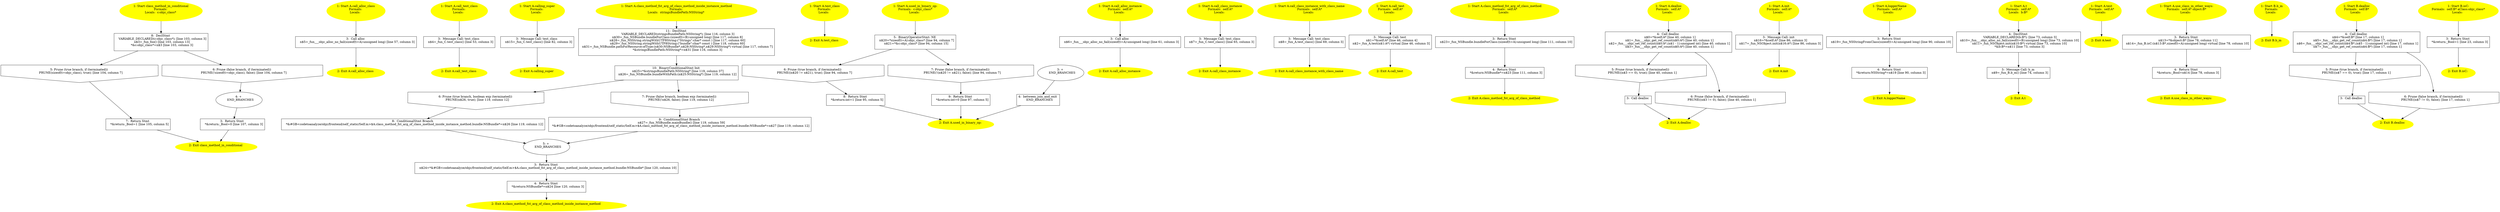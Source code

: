 /* @generated */
digraph cfg {
"class_method_in_conditional.2a19b0bd8eafdb32_1" [label="1: Start class_method_in_conditional\nFormals: \nLocals:  c:objc_class* \n  " color=yellow style=filled]
	

	 "class_method_in_conditional.2a19b0bd8eafdb32_1" -> "class_method_in_conditional.2a19b0bd8eafdb32_8" ;
"class_method_in_conditional.2a19b0bd8eafdb32_2" [label="2: Exit class_method_in_conditional \n  " color=yellow style=filled]
	

"class_method_in_conditional.2a19b0bd8eafdb32_3" [label="3:  Return Stmt \n   *&return:_Bool=0 [line 107, column 3]\n " shape="box"]
	

	 "class_method_in_conditional.2a19b0bd8eafdb32_3" -> "class_method_in_conditional.2a19b0bd8eafdb32_2" ;
"class_method_in_conditional.2a19b0bd8eafdb32_4" [label="4: + \n   END_BRANCHES\n " ]
	

	 "class_method_in_conditional.2a19b0bd8eafdb32_4" -> "class_method_in_conditional.2a19b0bd8eafdb32_3" ;
"class_method_in_conditional.2a19b0bd8eafdb32_5" [label="5: Prune (true branch, if (terminated)) \n   PRUNE(sizeof(t=objc_class), true); [line 104, column 7]\n " shape="invhouse"]
	

	 "class_method_in_conditional.2a19b0bd8eafdb32_5" -> "class_method_in_conditional.2a19b0bd8eafdb32_7" ;
"class_method_in_conditional.2a19b0bd8eafdb32_6" [label="6: Prune (false branch, if (terminated)) \n   PRUNE(!sizeof(t=objc_class), false); [line 104, column 7]\n " shape="invhouse"]
	

	 "class_method_in_conditional.2a19b0bd8eafdb32_6" -> "class_method_in_conditional.2a19b0bd8eafdb32_4" ;
"class_method_in_conditional.2a19b0bd8eafdb32_7" [label="7:  Return Stmt \n   *&return:_Bool=1 [line 105, column 5]\n " shape="box"]
	

	 "class_method_in_conditional.2a19b0bd8eafdb32_7" -> "class_method_in_conditional.2a19b0bd8eafdb32_2" ;
"class_method_in_conditional.2a19b0bd8eafdb32_8" [label="8:  DeclStmt \n   VARIABLE_DECLARED(c:objc_class*); [line 103, column 3]\n  n$3=_fun_foo() [line 103, column 13]\n  *&c:objc_class*=n$3 [line 103, column 3]\n " shape="box"]
	

	 "class_method_in_conditional.2a19b0bd8eafdb32_8" -> "class_method_in_conditional.2a19b0bd8eafdb32_5" ;
	 "class_method_in_conditional.2a19b0bd8eafdb32_8" -> "class_method_in_conditional.2a19b0bd8eafdb32_6" ;
"call_alloc_class#A#[class].ad5ad169bfefdaf6_1" [label="1: Start A.call_alloc_class\nFormals: \nLocals:  \n  " color=yellow style=filled]
	

	 "call_alloc_class#A#[class].ad5ad169bfefdaf6_1" -> "call_alloc_class#A#[class].ad5ad169bfefdaf6_3" ;
"call_alloc_class#A#[class].ad5ad169bfefdaf6_2" [label="2: Exit A.call_alloc_class \n  " color=yellow style=filled]
	

"call_alloc_class#A#[class].ad5ad169bfefdaf6_3" [label="3:  Call alloc \n   n$5=_fun___objc_alloc_no_fail(sizeof(t=A):unsigned long) [line 57, column 3]\n " shape="box"]
	

	 "call_alloc_class#A#[class].ad5ad169bfefdaf6_3" -> "call_alloc_class#A#[class].ad5ad169bfefdaf6_2" ;
"call_test_class#A#[class].7405649a69db528a_1" [label="1: Start A.call_test_class\nFormals: \nLocals:  \n  " color=yellow style=filled]
	

	 "call_test_class#A#[class].7405649a69db528a_1" -> "call_test_class#A#[class].7405649a69db528a_3" ;
"call_test_class#A#[class].7405649a69db528a_2" [label="2: Exit A.call_test_class \n  " color=yellow style=filled]
	

"call_test_class#A#[class].7405649a69db528a_3" [label="3:  Message Call: test_class \n   n$4=_fun_C.test_class() [line 53, column 3]\n " shape="box"]
	

	 "call_test_class#A#[class].7405649a69db528a_3" -> "call_test_class#A#[class].7405649a69db528a_2" ;
"calling_super#A#[class].d5d1550005d53f32_1" [label="1: Start A.calling_super\nFormals: \nLocals:  \n  " color=yellow style=filled]
	

	 "calling_super#A#[class].d5d1550005d53f32_1" -> "calling_super#A#[class].d5d1550005d53f32_3" ;
"calling_super#A#[class].d5d1550005d53f32_2" [label="2: Exit A.calling_super \n  " color=yellow style=filled]
	

"calling_super#A#[class].d5d1550005d53f32_3" [label="3:  Message Call: test_class \n   n$15=_fun_C.test_class() [line 82, column 3]\n " shape="box"]
	

	 "calling_super#A#[class].d5d1550005d53f32_3" -> "calling_super#A#[class].d5d1550005d53f32_2" ;
"class_method_fst_arg_of_class_met.9ddf691765febed7_1" [label="1: Start A.class_method_fst_arg_of_class_method_inside_instance_method\nFormals: \nLocals:  stringsBundlePath:NSString* \n  " color=yellow style=filled]
	

	 "class_method_fst_arg_of_class_met.9ddf691765febed7_1" -> "class_method_fst_arg_of_class_met.9ddf691765febed7_11" ;
"class_method_fst_arg_of_class_met.9ddf691765febed7_2" [label="2: Exit A.class_method_fst_arg_of_class_method_inside_instance_method \n  " color=yellow style=filled]
	

"class_method_fst_arg_of_class_met.9ddf691765febed7_3" [label="3:  Return Stmt \n   n$24=*&#GB<codetoanalyze/objc/frontend/self_static/Self.m>$A.class_method_fst_arg_of_class_method_inside_instance_method.bundle:NSBundle* [line 120, column 10]\n " shape="box"]
	

	 "class_method_fst_arg_of_class_met.9ddf691765febed7_3" -> "class_method_fst_arg_of_class_met.9ddf691765febed7_4" ;
"class_method_fst_arg_of_class_met.9ddf691765febed7_4" [label="4:  Return Stmt \n   *&return:NSBundle*=n$24 [line 120, column 3]\n " shape="box"]
	

	 "class_method_fst_arg_of_class_met.9ddf691765febed7_4" -> "class_method_fst_arg_of_class_met.9ddf691765febed7_2" ;
"class_method_fst_arg_of_class_met.9ddf691765febed7_5" [label="5: + \n   END_BRANCHES\n " ]
	

	 "class_method_fst_arg_of_class_met.9ddf691765febed7_5" -> "class_method_fst_arg_of_class_met.9ddf691765febed7_3" ;
"class_method_fst_arg_of_class_met.9ddf691765febed7_6" [label="6: Prune (true branch, boolean exp (terminated)) \n   PRUNE(n$26, true); [line 119, column 12]\n " shape="invhouse"]
	

	 "class_method_fst_arg_of_class_met.9ddf691765febed7_6" -> "class_method_fst_arg_of_class_met.9ddf691765febed7_8" ;
"class_method_fst_arg_of_class_met.9ddf691765febed7_7" [label="7: Prune (false branch, boolean exp (terminated)) \n   PRUNE(!n$26, false); [line 119, column 12]\n " shape="invhouse"]
	

	 "class_method_fst_arg_of_class_met.9ddf691765febed7_7" -> "class_method_fst_arg_of_class_met.9ddf691765febed7_9" ;
"class_method_fst_arg_of_class_met.9ddf691765febed7_8" [label="8:  ConditionalStmt Branch \n   *&#GB<codetoanalyze/objc/frontend/self_static/Self.m>$A.class_method_fst_arg_of_class_method_inside_instance_method.bundle:NSBundle*=n$26 [line 119, column 12]\n " shape="box"]
	

	 "class_method_fst_arg_of_class_met.9ddf691765febed7_8" -> "class_method_fst_arg_of_class_met.9ddf691765febed7_5" ;
"class_method_fst_arg_of_class_met.9ddf691765febed7_9" [label="9:  ConditionalStmt Branch \n   n$27=_fun_NSBundle.mainBundle() [line 119, column 59]\n  *&#GB<codetoanalyze/objc/frontend/self_static/Self.m>$A.class_method_fst_arg_of_class_method_inside_instance_method.bundle:NSBundle*=n$27 [line 119, column 12]\n " shape="box"]
	

	 "class_method_fst_arg_of_class_met.9ddf691765febed7_9" -> "class_method_fst_arg_of_class_met.9ddf691765febed7_5" ;
"class_method_fst_arg_of_class_met.9ddf691765febed7_10" [label="10:  BinaryConditionalStmt Init \n   n$25=*&stringsBundlePath:NSString* [line 119, column 37]\n  n$26=_fun_NSBundle.bundleWithPath:(n$25:NSString*) [line 119, column 12]\n " shape="box"]
	

	 "class_method_fst_arg_of_class_met.9ddf691765febed7_10" -> "class_method_fst_arg_of_class_met.9ddf691765febed7_6" ;
	 "class_method_fst_arg_of_class_met.9ddf691765febed7_10" -> "class_method_fst_arg_of_class_met.9ddf691765febed7_7" ;
"class_method_fst_arg_of_class_met.9ddf691765febed7_11" [label="11:  DeclStmt \n   VARIABLE_DECLARED(stringsBundlePath:NSString*); [line 116, column 3]\n  n$30=_fun_NSBundle.bundleForClass:(sizeof(t=B):unsigned long) [line 117, column 8]\n  n$28=_fun_NSString.stringWithUTF8String:(\"Strings\":char* const ) [line 117, column 60]\n  n$29=_fun_NSString.stringWithUTF8String:(\"bundle\":char* const ) [line 118, column 60]\n  n$31=_fun_NSBundle.pathForResource:ofType:(n$30:NSBundle*,n$28:NSString*,n$29:NSString*) virtual [line 117, column 7]\n  *&stringsBundlePath:NSString*=n$31 [line 116, column 3]\n " shape="box"]
	

	 "class_method_fst_arg_of_class_met.9ddf691765febed7_11" -> "class_method_fst_arg_of_class_met.9ddf691765febed7_10" ;
"test_class#A#[class].eca678ace24c19fb_1" [label="1: Start A.test_class\nFormals: \nLocals:  \n  " color=yellow style=filled]
	

	 "test_class#A#[class].eca678ace24c19fb_1" -> "test_class#A#[class].eca678ace24c19fb_2" ;
"test_class#A#[class].eca678ace24c19fb_2" [label="2: Exit A.test_class \n  " color=yellow style=filled]
	

"used_in_binary_op:#A(struct objc_.f6bebf72c8be64fe_1" [label="1: Start A.used_in_binary_op:\nFormals:  c:objc_class*\nLocals:  \n  " color=yellow style=filled]
	

	 "used_in_binary_op:#A(struct objc_.f6bebf72c8be64fe_1" -> "used_in_binary_op:#A(struct objc_.f6bebf72c8be64fe_5" ;
"used_in_binary_op:#A(struct objc_.f6bebf72c8be64fe_2" [label="2: Exit A.used_in_binary_op: \n  " color=yellow style=filled]
	

"used_in_binary_op:#A(struct objc_.f6bebf72c8be64fe_3" [label="3: + \n   END_BRANCHES\n " ]
	

	 "used_in_binary_op:#A(struct objc_.f6bebf72c8be64fe_3" -> "used_in_binary_op:#A(struct objc_.f6bebf72c8be64fe_4" ;
"used_in_binary_op:#A(struct objc_.f6bebf72c8be64fe_4" [label="4:  between_join_and_exit \n   END_BRANCHES\n " shape="box"]
	

	 "used_in_binary_op:#A(struct objc_.f6bebf72c8be64fe_4" -> "used_in_binary_op:#A(struct objc_.f6bebf72c8be64fe_2" ;
"used_in_binary_op:#A(struct objc_.f6bebf72c8be64fe_5" [label="5:  BinaryOperatorStmt: NE \n   n$20=*sizeof(t=A):objc_class* [line 94, column 7]\n  n$21=*&c:objc_class* [line 94, column 15]\n " shape="box"]
	

	 "used_in_binary_op:#A(struct objc_.f6bebf72c8be64fe_5" -> "used_in_binary_op:#A(struct objc_.f6bebf72c8be64fe_6" ;
	 "used_in_binary_op:#A(struct objc_.f6bebf72c8be64fe_5" -> "used_in_binary_op:#A(struct objc_.f6bebf72c8be64fe_7" ;
"used_in_binary_op:#A(struct objc_.f6bebf72c8be64fe_6" [label="6: Prune (true branch, if (terminated)) \n   PRUNE((n$20 != n$21), true); [line 94, column 7]\n " shape="invhouse"]
	

	 "used_in_binary_op:#A(struct objc_.f6bebf72c8be64fe_6" -> "used_in_binary_op:#A(struct objc_.f6bebf72c8be64fe_8" ;
"used_in_binary_op:#A(struct objc_.f6bebf72c8be64fe_7" [label="7: Prune (false branch, if (terminated)) \n   PRUNE(!(n$20 != n$21), false); [line 94, column 7]\n " shape="invhouse"]
	

	 "used_in_binary_op:#A(struct objc_.f6bebf72c8be64fe_7" -> "used_in_binary_op:#A(struct objc_.f6bebf72c8be64fe_9" ;
"used_in_binary_op:#A(struct objc_.f6bebf72c8be64fe_8" [label="8:  Return Stmt \n   *&return:int=1 [line 95, column 5]\n " shape="box"]
	

	 "used_in_binary_op:#A(struct objc_.f6bebf72c8be64fe_8" -> "used_in_binary_op:#A(struct objc_.f6bebf72c8be64fe_2" ;
"used_in_binary_op:#A(struct objc_.f6bebf72c8be64fe_9" [label="9:  Return Stmt \n   *&return:int=0 [line 97, column 5]\n " shape="box"]
	

	 "used_in_binary_op:#A(struct objc_.f6bebf72c8be64fe_9" -> "used_in_binary_op:#A(struct objc_.f6bebf72c8be64fe_2" ;
"call_alloc_instance#A#[instance].38797791774ded3f_1" [label="1: Start A.call_alloc_instance\nFormals:  self:A*\nLocals:  \n  " color=yellow style=filled]
	

	 "call_alloc_instance#A#[instance].38797791774ded3f_1" -> "call_alloc_instance#A#[instance].38797791774ded3f_3" ;
"call_alloc_instance#A#[instance].38797791774ded3f_2" [label="2: Exit A.call_alloc_instance \n  " color=yellow style=filled]
	

"call_alloc_instance#A#[instance].38797791774ded3f_3" [label="3:  Call alloc \n   n$6=_fun___objc_alloc_no_fail(sizeof(t=A):unsigned long) [line 61, column 3]\n " shape="box"]
	

	 "call_alloc_instance#A#[instance].38797791774ded3f_3" -> "call_alloc_instance#A#[instance].38797791774ded3f_2" ;
"call_class_instance#A#[instance].55e5829362abaa91_1" [label="1: Start A.call_class_instance\nFormals:  self:A*\nLocals:  \n  " color=yellow style=filled]
	

	 "call_class_instance#A#[instance].55e5829362abaa91_1" -> "call_class_instance#A#[instance].55e5829362abaa91_3" ;
"call_class_instance#A#[instance].55e5829362abaa91_2" [label="2: Exit A.call_class_instance \n  " color=yellow style=filled]
	

"call_class_instance#A#[instance].55e5829362abaa91_3" [label="3:  Message Call: test_class \n   n$7=_fun_C.test_class() [line 65, column 3]\n " shape="box"]
	

	 "call_class_instance#A#[instance].55e5829362abaa91_3" -> "call_class_instance#A#[instance].55e5829362abaa91_2" ;
"call_class_instance_with_class_na.b24af309449f4307_1" [label="1: Start A.call_class_instance_with_class_name\nFormals:  self:A*\nLocals:  \n  " color=yellow style=filled]
	

	 "call_class_instance_with_class_na.b24af309449f4307_1" -> "call_class_instance_with_class_na.b24af309449f4307_3" ;
"call_class_instance_with_class_na.b24af309449f4307_2" [label="2: Exit A.call_class_instance_with_class_name \n  " color=yellow style=filled]
	

"call_class_instance_with_class_na.b24af309449f4307_3" [label="3:  Message Call: test_class \n   n$8=_fun_A.test_class() [line 69, column 3]\n " shape="box"]
	

	 "call_class_instance_with_class_na.b24af309449f4307_3" -> "call_class_instance_with_class_na.b24af309449f4307_2" ;
"call_test#A#[instance].2e77def1a66dfbe3_1" [label="1: Start A.call_test\nFormals:  self:A*\nLocals:  \n  " color=yellow style=filled]
	

	 "call_test#A#[instance].2e77def1a66dfbe3_1" -> "call_test#A#[instance].2e77def1a66dfbe3_3" ;
"call_test#A#[instance].2e77def1a66dfbe3_2" [label="2: Exit A.call_test \n  " color=yellow style=filled]
	

"call_test#A#[instance].2e77def1a66dfbe3_3" [label="3:  Message Call: test \n   n$1=*&self:A* [line 46, column 4]\n  n$2=_fun_A.test(n$1:A*) virtual [line 46, column 3]\n " shape="box"]
	

	 "call_test#A#[instance].2e77def1a66dfbe3_3" -> "call_test#A#[instance].2e77def1a66dfbe3_2" ;
"class_method_fst_arg_of_class_met.e3acd68e7d97ea4a_1" [label="1: Start A.class_method_fst_arg_of_class_method\nFormals:  self:A*\nLocals:  \n  " color=yellow style=filled]
	

	 "class_method_fst_arg_of_class_met.e3acd68e7d97ea4a_1" -> "class_method_fst_arg_of_class_met.e3acd68e7d97ea4a_3" ;
"class_method_fst_arg_of_class_met.e3acd68e7d97ea4a_2" [label="2: Exit A.class_method_fst_arg_of_class_method \n  " color=yellow style=filled]
	

"class_method_fst_arg_of_class_met.e3acd68e7d97ea4a_3" [label="3:  Return Stmt \n   n$23=_fun_NSBundle.bundleForClass:(sizeof(t=A):unsigned long) [line 111, column 10]\n " shape="box"]
	

	 "class_method_fst_arg_of_class_met.e3acd68e7d97ea4a_3" -> "class_method_fst_arg_of_class_met.e3acd68e7d97ea4a_4" ;
"class_method_fst_arg_of_class_met.e3acd68e7d97ea4a_4" [label="4:  Return Stmt \n   *&return:NSBundle*=n$23 [line 111, column 3]\n " shape="box"]
	

	 "class_method_fst_arg_of_class_met.e3acd68e7d97ea4a_4" -> "class_method_fst_arg_of_class_met.e3acd68e7d97ea4a_2" ;
"dealloc#A#[instance].cb1004dc8428c0dc_1" [label="1: Start A.dealloc\nFormals:  self:A*\nLocals:  \n  " color=yellow style=filled]
	

	 "dealloc#A#[instance].cb1004dc8428c0dc_1" -> "dealloc#A#[instance].cb1004dc8428c0dc_4" ;
"dealloc#A#[instance].cb1004dc8428c0dc_2" [label="2: Exit A.dealloc \n  " color=yellow style=filled]
	

"dealloc#A#[instance].cb1004dc8428c0dc_3" [label="3:  Call dealloc \n  " shape="box"]
	

	 "dealloc#A#[instance].cb1004dc8428c0dc_3" -> "dealloc#A#[instance].cb1004dc8428c0dc_2" ;
"dealloc#A#[instance].cb1004dc8428c0dc_4" [label="4:  Call dealloc \n   n$0=*&self:A* [line 40, column 1]\n  n$1=_fun___objc_get_ref_count(n$0:A*) [line 40, column 1]\n  n$2=_fun___objc_set_ref_count(n$0:A*,(n$1 - 1):unsigned int) [line 40, column 1]\n  n$3=_fun___objc_get_ref_count(n$0:A*) [line 40, column 1]\n " shape="box"]
	

	 "dealloc#A#[instance].cb1004dc8428c0dc_4" -> "dealloc#A#[instance].cb1004dc8428c0dc_5" ;
	 "dealloc#A#[instance].cb1004dc8428c0dc_4" -> "dealloc#A#[instance].cb1004dc8428c0dc_6" ;
"dealloc#A#[instance].cb1004dc8428c0dc_5" [label="5: Prune (true branch, if (terminated)) \n   PRUNE((n$3 == 0), true); [line 40, column 1]\n " shape="invhouse"]
	

	 "dealloc#A#[instance].cb1004dc8428c0dc_5" -> "dealloc#A#[instance].cb1004dc8428c0dc_3" ;
"dealloc#A#[instance].cb1004dc8428c0dc_6" [label="6: Prune (false branch, if (terminated)) \n   PRUNE((n$3 != 0), false); [line 40, column 1]\n " shape="invhouse"]
	

	 "dealloc#A#[instance].cb1004dc8428c0dc_6" -> "dealloc#A#[instance].cb1004dc8428c0dc_2" ;
"init#A#[instance].08369806451ed9b1_1" [label="1: Start A.init\nFormals:  self:A*\nLocals:  \n  " color=yellow style=filled]
	

	 "init#A#[instance].08369806451ed9b1_1" -> "init#A#[instance].08369806451ed9b1_3" ;
"init#A#[instance].08369806451ed9b1_2" [label="2: Exit A.init \n  " color=yellow style=filled]
	

"init#A#[instance].08369806451ed9b1_3" [label="3:  Message Call: init \n   n$16=*&self:A* [line 86, column 3]\n  n$17=_fun_NSObject.init(n$16:A*) [line 86, column 3]\n " shape="box"]
	

	 "init#A#[instance].08369806451ed9b1_3" -> "init#A#[instance].08369806451ed9b1_2" ;
"loggerName#A#[instance].0134c8e794cdf775_1" [label="1: Start A.loggerName\nFormals:  self:A*\nLocals:  \n  " color=yellow style=filled]
	

	 "loggerName#A#[instance].0134c8e794cdf775_1" -> "loggerName#A#[instance].0134c8e794cdf775_3" ;
"loggerName#A#[instance].0134c8e794cdf775_2" [label="2: Exit A.loggerName \n  " color=yellow style=filled]
	

"loggerName#A#[instance].0134c8e794cdf775_3" [label="3:  Return Stmt \n   n$19=_fun_NSStringFromClass(sizeof(t=A):unsigned long) [line 90, column 10]\n " shape="box"]
	

	 "loggerName#A#[instance].0134c8e794cdf775_3" -> "loggerName#A#[instance].0134c8e794cdf775_4" ;
"loggerName#A#[instance].0134c8e794cdf775_4" [label="4:  Return Stmt \n   *&return:NSString*=n$19 [line 90, column 3]\n " shape="box"]
	

	 "loggerName#A#[instance].0134c8e794cdf775_4" -> "loggerName#A#[instance].0134c8e794cdf775_2" ;
"t#A#[instance].6db0b99001faa91a_1" [label="1: Start A.t\nFormals:  self:A*\nLocals:  b:B* \n  " color=yellow style=filled]
	

	 "t#A#[instance].6db0b99001faa91a_1" -> "t#A#[instance].6db0b99001faa91a_4" ;
"t#A#[instance].6db0b99001faa91a_2" [label="2: Exit A.t \n  " color=yellow style=filled]
	

"t#A#[instance].6db0b99001faa91a_3" [label="3:  Message Call: b_m \n   n$9=_fun_B.b_m() [line 74, column 3]\n " shape="box"]
	

	 "t#A#[instance].6db0b99001faa91a_3" -> "t#A#[instance].6db0b99001faa91a_2" ;
"t#A#[instance].6db0b99001faa91a_4" [label="4:  DeclStmt \n   VARIABLE_DECLARED(b:B*); [line 73, column 3]\n  n$10=_fun___objc_alloc_no_fail(sizeof(t=B):unsigned long) [line 73, column 10]\n  n$11=_fun_NSObject.init(n$10:B*) virtual [line 73, column 10]\n  *&b:B*=n$11 [line 73, column 3]\n " shape="box"]
	

	 "t#A#[instance].6db0b99001faa91a_4" -> "t#A#[instance].6db0b99001faa91a_3" ;
"test#A#[instance].761a478ca06d7ba2_1" [label="1: Start A.test\nFormals:  self:A*\nLocals:  \n  " color=yellow style=filled]
	

	 "test#A#[instance].761a478ca06d7ba2_1" -> "test#A#[instance].761a478ca06d7ba2_2" ;
"test#A#[instance].761a478ca06d7ba2_2" [label="2: Exit A.test \n  " color=yellow style=filled]
	

"use_class_in_other_ways:#A(class .e38f4d2ebf991f46_1" [label="1: Start A.use_class_in_other_ways:\nFormals:  self:A* object:B*\nLocals:  \n  " color=yellow style=filled]
	

	 "use_class_in_other_ways:#A(class .e38f4d2ebf991f46_1" -> "use_class_in_other_ways:#A(class .e38f4d2ebf991f46_3" ;
"use_class_in_other_ways:#A(class .e38f4d2ebf991f46_2" [label="2: Exit A.use_class_in_other_ways: \n  " color=yellow style=filled]
	

"use_class_in_other_ways:#A(class .e38f4d2ebf991f46_3" [label="3:  Return Stmt \n   n$13=*&object:B* [line 78, column 11]\n  n$14=_fun_B.isC:(n$13:B*,sizeof(t=A):unsigned long) virtual [line 78, column 10]\n " shape="box"]
	

	 "use_class_in_other_ways:#A(class .e38f4d2ebf991f46_3" -> "use_class_in_other_ways:#A(class .e38f4d2ebf991f46_4" ;
"use_class_in_other_ways:#A(class .e38f4d2ebf991f46_4" [label="4:  Return Stmt \n   *&return:_Bool=n$14 [line 78, column 3]\n " shape="box"]
	

	 "use_class_in_other_ways:#A(class .e38f4d2ebf991f46_4" -> "use_class_in_other_ways:#A(class .e38f4d2ebf991f46_2" ;
"b_m#B#[class].6fa10ef1df76b523_1" [label="1: Start B.b_m\nFormals: \nLocals:  \n  " color=yellow style=filled]
	

	 "b_m#B#[class].6fa10ef1df76b523_1" -> "b_m#B#[class].6fa10ef1df76b523_2" ;
"b_m#B#[class].6fa10ef1df76b523_2" [label="2: Exit B.b_m \n  " color=yellow style=filled]
	

"dealloc#B#[instance].62d516b6d74de70c_1" [label="1: Start B.dealloc\nFormals:  self:B*\nLocals:  \n  " color=yellow style=filled]
	

	 "dealloc#B#[instance].62d516b6d74de70c_1" -> "dealloc#B#[instance].62d516b6d74de70c_4" ;
"dealloc#B#[instance].62d516b6d74de70c_2" [label="2: Exit B.dealloc \n  " color=yellow style=filled]
	

"dealloc#B#[instance].62d516b6d74de70c_3" [label="3:  Call dealloc \n  " shape="box"]
	

	 "dealloc#B#[instance].62d516b6d74de70c_3" -> "dealloc#B#[instance].62d516b6d74de70c_2" ;
"dealloc#B#[instance].62d516b6d74de70c_4" [label="4:  Call dealloc \n   n$4=*&self:B* [line 17, column 1]\n  n$5=_fun___objc_get_ref_count(n$4:B*) [line 17, column 1]\n  n$6=_fun___objc_set_ref_count(n$4:B*,(n$5 - 1):unsigned int) [line 17, column 1]\n  n$7=_fun___objc_get_ref_count(n$4:B*) [line 17, column 1]\n " shape="box"]
	

	 "dealloc#B#[instance].62d516b6d74de70c_4" -> "dealloc#B#[instance].62d516b6d74de70c_5" ;
	 "dealloc#B#[instance].62d516b6d74de70c_4" -> "dealloc#B#[instance].62d516b6d74de70c_6" ;
"dealloc#B#[instance].62d516b6d74de70c_5" [label="5: Prune (true branch, if (terminated)) \n   PRUNE((n$7 == 0), true); [line 17, column 1]\n " shape="invhouse"]
	

	 "dealloc#B#[instance].62d516b6d74de70c_5" -> "dealloc#B#[instance].62d516b6d74de70c_3" ;
"dealloc#B#[instance].62d516b6d74de70c_6" [label="6: Prune (false branch, if (terminated)) \n   PRUNE((n$7 != 0), false); [line 17, column 1]\n " shape="invhouse"]
	

	 "dealloc#B#[instance].62d516b6d74de70c_6" -> "dealloc#B#[instance].62d516b6d74de70c_2" ;
"isC:#B(struct objc_class)#[instan.9344200bb344f8be_1" [label="1: Start B.isC:\nFormals:  self:B* aClass:objc_class*\nLocals:  \n  " color=yellow style=filled]
	

	 "isC:#B(struct objc_class)#[instan.9344200bb344f8be_1" -> "isC:#B(struct objc_class)#[instan.9344200bb344f8be_3" ;
"isC:#B(struct objc_class)#[instan.9344200bb344f8be_2" [label="2: Exit B.isC: \n  " color=yellow style=filled]
	

"isC:#B(struct objc_class)#[instan.9344200bb344f8be_3" [label="3:  Return Stmt \n   *&return:_Bool=1 [line 23, column 3]\n " shape="box"]
	

	 "isC:#B(struct objc_class)#[instan.9344200bb344f8be_3" -> "isC:#B(struct objc_class)#[instan.9344200bb344f8be_2" ;
}
